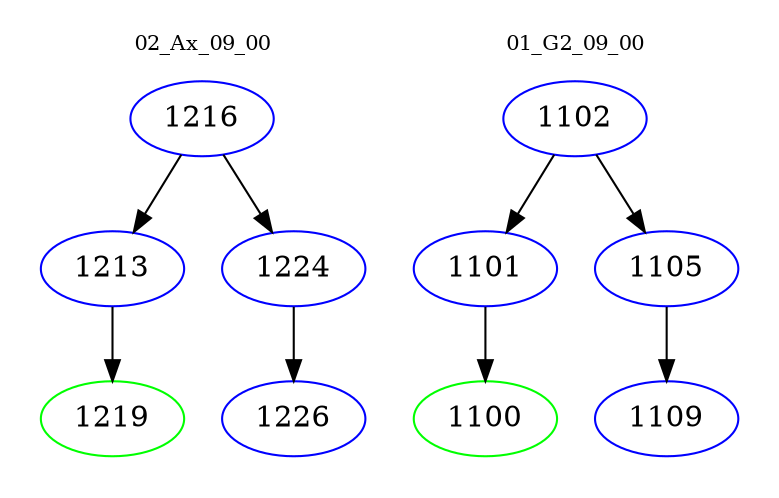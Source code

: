 digraph{
subgraph cluster_0 {
color = white
label = "02_Ax_09_00";
fontsize=10;
T0_1216 [label="1216", color="blue"]
T0_1216 -> T0_1213 [color="black"]
T0_1213 [label="1213", color="blue"]
T0_1213 -> T0_1219 [color="black"]
T0_1219 [label="1219", color="green"]
T0_1216 -> T0_1224 [color="black"]
T0_1224 [label="1224", color="blue"]
T0_1224 -> T0_1226 [color="black"]
T0_1226 [label="1226", color="blue"]
}
subgraph cluster_1 {
color = white
label = "01_G2_09_00";
fontsize=10;
T1_1102 [label="1102", color="blue"]
T1_1102 -> T1_1101 [color="black"]
T1_1101 [label="1101", color="blue"]
T1_1101 -> T1_1100 [color="black"]
T1_1100 [label="1100", color="green"]
T1_1102 -> T1_1105 [color="black"]
T1_1105 [label="1105", color="blue"]
T1_1105 -> T1_1109 [color="black"]
T1_1109 [label="1109", color="blue"]
}
}
